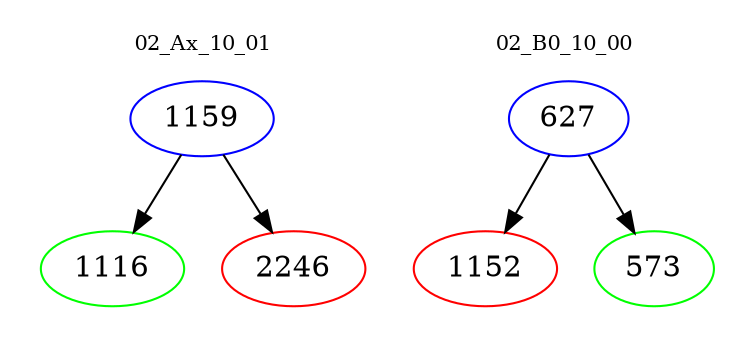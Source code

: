 digraph{
subgraph cluster_0 {
color = white
label = "02_Ax_10_01";
fontsize=10;
T0_1159 [label="1159", color="blue"]
T0_1159 -> T0_1116 [color="black"]
T0_1116 [label="1116", color="green"]
T0_1159 -> T0_2246 [color="black"]
T0_2246 [label="2246", color="red"]
}
subgraph cluster_1 {
color = white
label = "02_B0_10_00";
fontsize=10;
T1_627 [label="627", color="blue"]
T1_627 -> T1_1152 [color="black"]
T1_1152 [label="1152", color="red"]
T1_627 -> T1_573 [color="black"]
T1_573 [label="573", color="green"]
}
}
